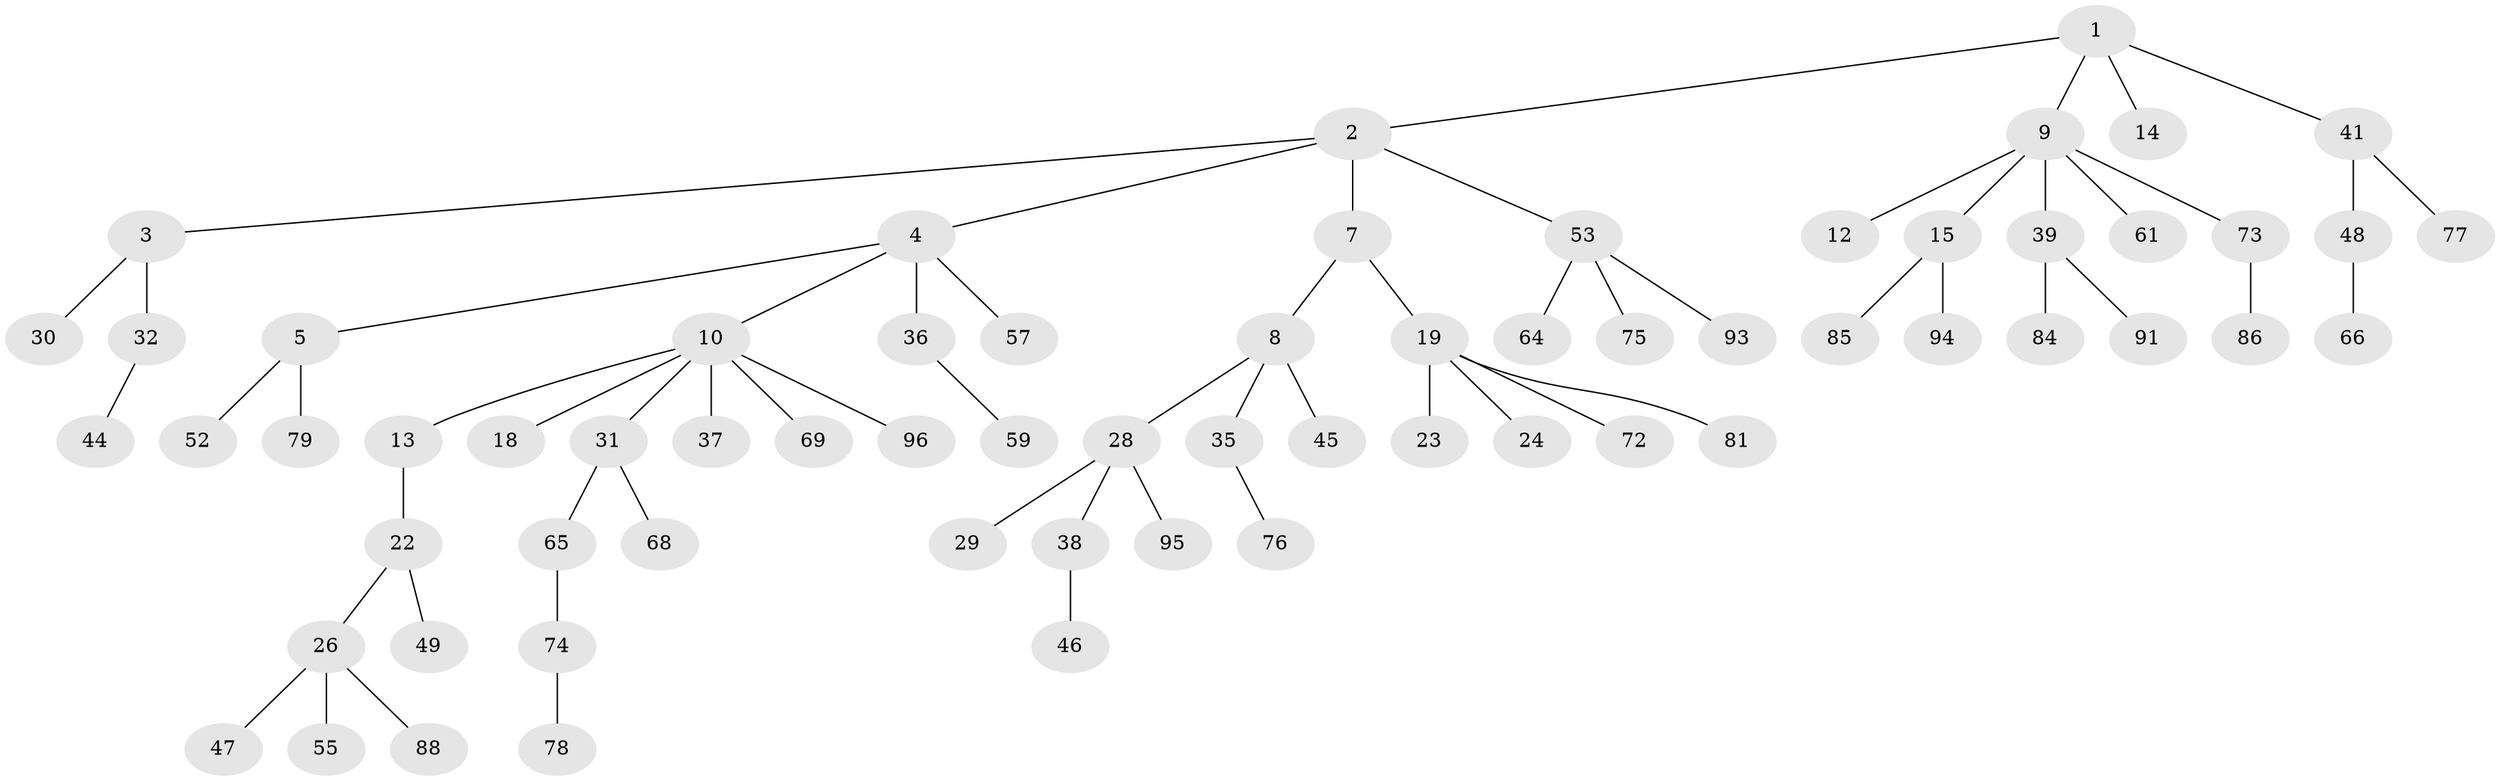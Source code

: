 // original degree distribution, {4: 0.041666666666666664, 5: 0.020833333333333332, 2: 0.3125, 6: 0.041666666666666664, 3: 0.125, 1: 0.4583333333333333}
// Generated by graph-tools (version 1.1) at 2025/42/03/06/25 10:42:02]
// undirected, 65 vertices, 64 edges
graph export_dot {
graph [start="1"]
  node [color=gray90,style=filled];
  1 [super="+27"];
  2 [super="+11"];
  3 [super="+16"];
  4 [super="+6"];
  5 [super="+17"];
  7;
  8 [super="+20"];
  9 [super="+67"];
  10 [super="+25"];
  12 [super="+50"];
  13 [super="+62"];
  14;
  15 [super="+21"];
  18 [super="+80"];
  19 [super="+42"];
  22 [super="+33"];
  23;
  24 [super="+70"];
  26 [super="+34"];
  28 [super="+83"];
  29 [super="+51"];
  30;
  31 [super="+43"];
  32 [super="+40"];
  35;
  36;
  37 [super="+58"];
  38;
  39 [super="+63"];
  41 [super="+87"];
  44 [super="+56"];
  45;
  46;
  47;
  48 [super="+54"];
  49;
  52 [super="+71"];
  53 [super="+60"];
  55;
  57;
  59 [super="+82"];
  61;
  64;
  65;
  66;
  68;
  69 [super="+89"];
  72;
  73;
  74 [super="+92"];
  75;
  76;
  77 [super="+90"];
  78;
  79;
  81;
  84;
  85;
  86;
  88;
  91;
  93;
  94;
  95;
  96;
  1 -- 2;
  1 -- 9;
  1 -- 14;
  1 -- 41;
  2 -- 3;
  2 -- 4;
  2 -- 7;
  2 -- 53;
  3 -- 32;
  3 -- 30;
  4 -- 5;
  4 -- 10;
  4 -- 36;
  4 -- 57;
  5 -- 52;
  5 -- 79;
  7 -- 8;
  7 -- 19;
  8 -- 35;
  8 -- 45;
  8 -- 28;
  9 -- 12;
  9 -- 15;
  9 -- 39;
  9 -- 61;
  9 -- 73;
  10 -- 13;
  10 -- 18;
  10 -- 69;
  10 -- 96;
  10 -- 37;
  10 -- 31;
  13 -- 22;
  15 -- 85;
  15 -- 94;
  19 -- 23;
  19 -- 24;
  19 -- 72;
  19 -- 81;
  22 -- 26;
  22 -- 49;
  26 -- 55;
  26 -- 88;
  26 -- 47;
  28 -- 29;
  28 -- 38;
  28 -- 95;
  31 -- 65;
  31 -- 68;
  32 -- 44;
  35 -- 76;
  36 -- 59;
  38 -- 46;
  39 -- 84;
  39 -- 91;
  41 -- 48;
  41 -- 77;
  48 -- 66;
  53 -- 93;
  53 -- 64;
  53 -- 75;
  65 -- 74;
  73 -- 86;
  74 -- 78;
}
